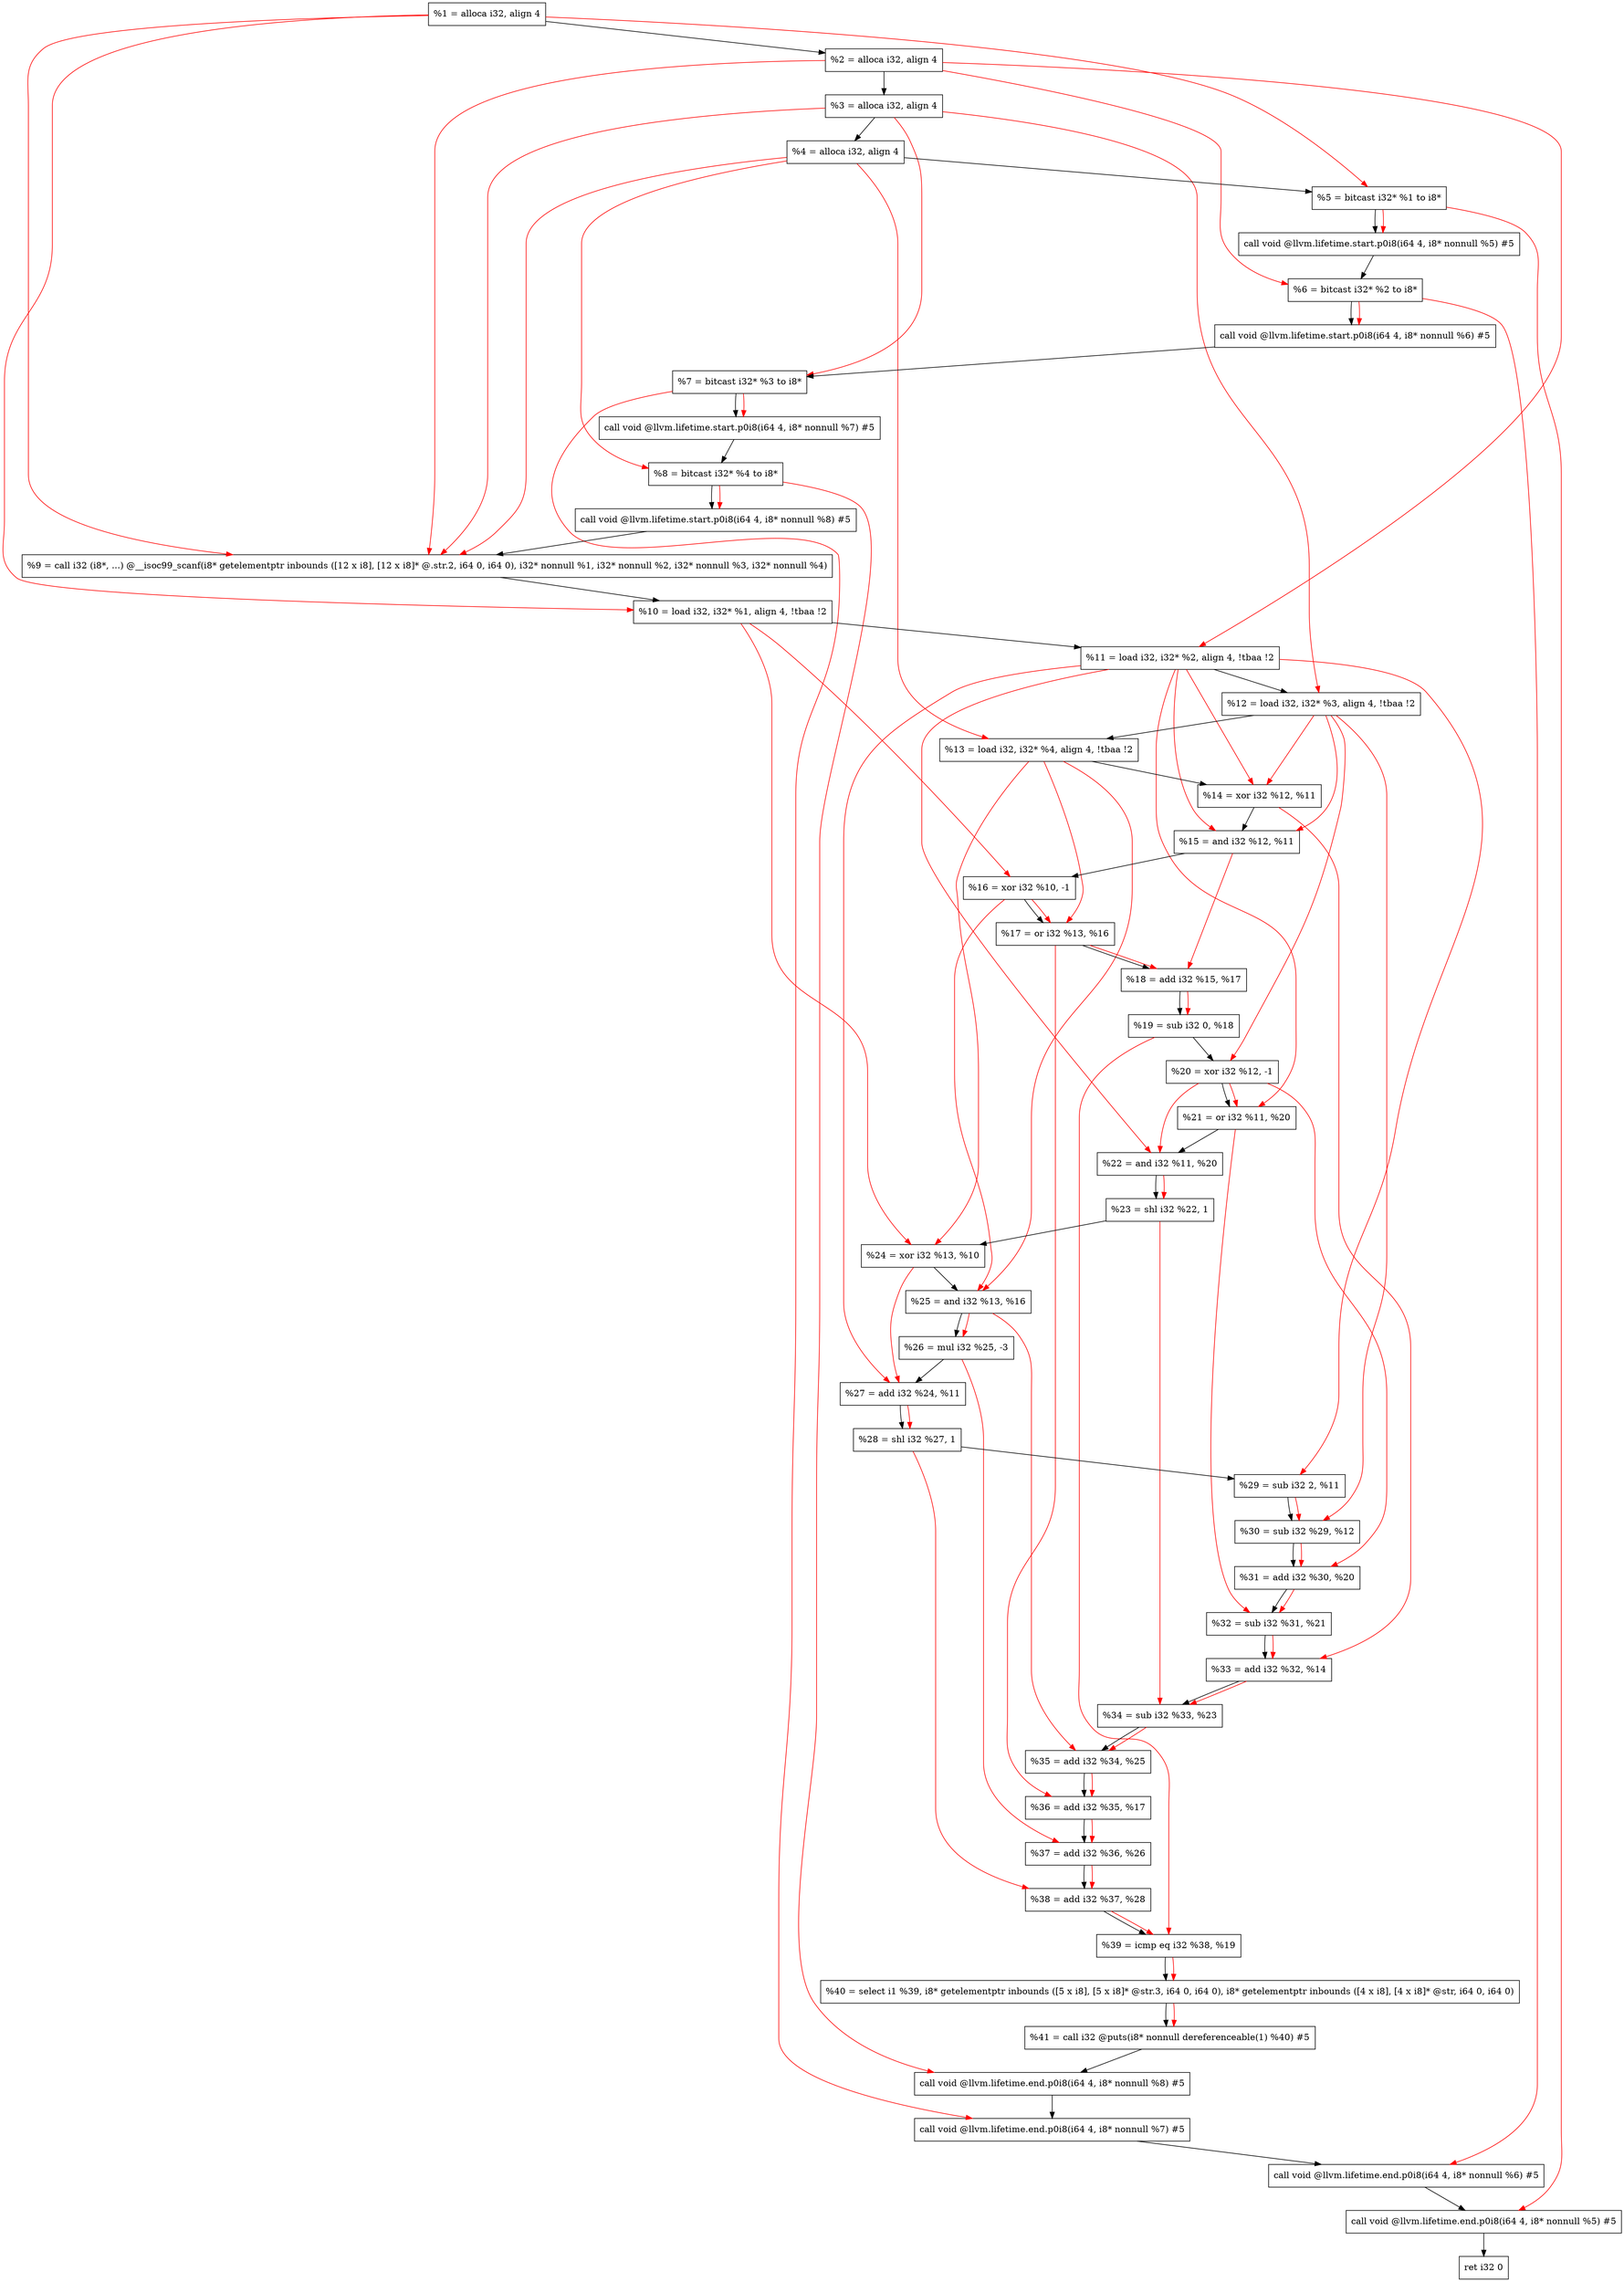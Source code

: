 digraph "DFG for'main' function" {
	Node0x10f62f8[shape=record, label="  %1 = alloca i32, align 4"];
	Node0x10f6378[shape=record, label="  %2 = alloca i32, align 4"];
	Node0x10f6408[shape=record, label="  %3 = alloca i32, align 4"];
	Node0x10f6468[shape=record, label="  %4 = alloca i32, align 4"];
	Node0x10f6518[shape=record, label="  %5 = bitcast i32* %1 to i8*"];
	Node0x10f6948[shape=record, label="  call void @llvm.lifetime.start.p0i8(i64 4, i8* nonnull %5) #5"];
	Node0x10f6a28[shape=record, label="  %6 = bitcast i32* %2 to i8*"];
	Node0x10f6b28[shape=record, label="  call void @llvm.lifetime.start.p0i8(i64 4, i8* nonnull %6) #5"];
	Node0x10f6be8[shape=record, label="  %7 = bitcast i32* %3 to i8*"];
	Node0x10f6c98[shape=record, label="  call void @llvm.lifetime.start.p0i8(i64 4, i8* nonnull %7) #5"];
	Node0x10f6d58[shape=record, label="  %8 = bitcast i32* %4 to i8*"];
	Node0x10f6e08[shape=record, label="  call void @llvm.lifetime.start.p0i8(i64 4, i8* nonnull %8) #5"];
	Node0x10f18a0[shape=record, label="  %9 = call i32 (i8*, ...) @__isoc99_scanf(i8* getelementptr inbounds ([12 x i8], [12 x i8]* @.str.2, i64 0, i64 0), i32* nonnull %1, i32* nonnull %2, i32* nonnull %3, i32* nonnull %4)"];
	Node0x10f7008[shape=record, label="  %10 = load i32, i32* %1, align 4, !tbaa !2"];
	Node0x10f7f78[shape=record, label="  %11 = load i32, i32* %2, align 4, !tbaa !2"];
	Node0x10f85e8[shape=record, label="  %12 = load i32, i32* %3, align 4, !tbaa !2"];
	Node0x10f8648[shape=record, label="  %13 = load i32, i32* %4, align 4, !tbaa !2"];
	Node0x10f86c0[shape=record, label="  %14 = xor i32 %12, %11"];
	Node0x10f8730[shape=record, label="  %15 = and i32 %12, %11"];
	Node0x10f87a0[shape=record, label="  %16 = xor i32 %10, -1"];
	Node0x10f8810[shape=record, label="  %17 = or i32 %13, %16"];
	Node0x10f8880[shape=record, label="  %18 = add i32 %15, %17"];
	Node0x10f88f0[shape=record, label="  %19 = sub i32 0, %18"];
	Node0x10f8960[shape=record, label="  %20 = xor i32 %12, -1"];
	Node0x10f89d0[shape=record, label="  %21 = or i32 %11, %20"];
	Node0x10f8a40[shape=record, label="  %22 = and i32 %11, %20"];
	Node0x10f8ab0[shape=record, label="  %23 = shl i32 %22, 1"];
	Node0x10f8b20[shape=record, label="  %24 = xor i32 %13, %10"];
	Node0x10f8b90[shape=record, label="  %25 = and i32 %13, %16"];
	Node0x10f8c00[shape=record, label="  %26 = mul i32 %25, -3"];
	Node0x10f8c70[shape=record, label="  %27 = add i32 %24, %11"];
	Node0x10f8ce0[shape=record, label="  %28 = shl i32 %27, 1"];
	Node0x10f8d50[shape=record, label="  %29 = sub i32 2, %11"];
	Node0x10f8dc0[shape=record, label="  %30 = sub i32 %29, %12"];
	Node0x10f8e30[shape=record, label="  %31 = add i32 %30, %20"];
	Node0x10f8ea0[shape=record, label="  %32 = sub i32 %31, %21"];
	Node0x10f8f10[shape=record, label="  %33 = add i32 %32, %14"];
	Node0x10f8f80[shape=record, label="  %34 = sub i32 %33, %23"];
	Node0x10f8ff0[shape=record, label="  %35 = add i32 %34, %25"];
	Node0x10f9060[shape=record, label="  %36 = add i32 %35, %17"];
	Node0x10f90d0[shape=record, label="  %37 = add i32 %36, %26"];
	Node0x10f9140[shape=record, label="  %38 = add i32 %37, %28"];
	Node0x10f91b0[shape=record, label="  %39 = icmp eq i32 %38, %19"];
	Node0x10968b8[shape=record, label="  %40 = select i1 %39, i8* getelementptr inbounds ([5 x i8], [5 x i8]* @str.3, i64 0, i64 0), i8* getelementptr inbounds ([4 x i8], [4 x i8]* @str, i64 0, i64 0)"];
	Node0x10f9240[shape=record, label="  %41 = call i32 @puts(i8* nonnull dereferenceable(1) %40) #5"];
	Node0x10f94e8[shape=record, label="  call void @llvm.lifetime.end.p0i8(i64 4, i8* nonnull %8) #5"];
	Node0x10f9648[shape=record, label="  call void @llvm.lifetime.end.p0i8(i64 4, i8* nonnull %7) #5"];
	Node0x10f9758[shape=record, label="  call void @llvm.lifetime.end.p0i8(i64 4, i8* nonnull %6) #5"];
	Node0x10f9868[shape=record, label="  call void @llvm.lifetime.end.p0i8(i64 4, i8* nonnull %5) #5"];
	Node0x10f9928[shape=record, label="  ret i32 0"];
	Node0x10f62f8 -> Node0x10f6378;
	Node0x10f6378 -> Node0x10f6408;
	Node0x10f6408 -> Node0x10f6468;
	Node0x10f6468 -> Node0x10f6518;
	Node0x10f6518 -> Node0x10f6948;
	Node0x10f6948 -> Node0x10f6a28;
	Node0x10f6a28 -> Node0x10f6b28;
	Node0x10f6b28 -> Node0x10f6be8;
	Node0x10f6be8 -> Node0x10f6c98;
	Node0x10f6c98 -> Node0x10f6d58;
	Node0x10f6d58 -> Node0x10f6e08;
	Node0x10f6e08 -> Node0x10f18a0;
	Node0x10f18a0 -> Node0x10f7008;
	Node0x10f7008 -> Node0x10f7f78;
	Node0x10f7f78 -> Node0x10f85e8;
	Node0x10f85e8 -> Node0x10f8648;
	Node0x10f8648 -> Node0x10f86c0;
	Node0x10f86c0 -> Node0x10f8730;
	Node0x10f8730 -> Node0x10f87a0;
	Node0x10f87a0 -> Node0x10f8810;
	Node0x10f8810 -> Node0x10f8880;
	Node0x10f8880 -> Node0x10f88f0;
	Node0x10f88f0 -> Node0x10f8960;
	Node0x10f8960 -> Node0x10f89d0;
	Node0x10f89d0 -> Node0x10f8a40;
	Node0x10f8a40 -> Node0x10f8ab0;
	Node0x10f8ab0 -> Node0x10f8b20;
	Node0x10f8b20 -> Node0x10f8b90;
	Node0x10f8b90 -> Node0x10f8c00;
	Node0x10f8c00 -> Node0x10f8c70;
	Node0x10f8c70 -> Node0x10f8ce0;
	Node0x10f8ce0 -> Node0x10f8d50;
	Node0x10f8d50 -> Node0x10f8dc0;
	Node0x10f8dc0 -> Node0x10f8e30;
	Node0x10f8e30 -> Node0x10f8ea0;
	Node0x10f8ea0 -> Node0x10f8f10;
	Node0x10f8f10 -> Node0x10f8f80;
	Node0x10f8f80 -> Node0x10f8ff0;
	Node0x10f8ff0 -> Node0x10f9060;
	Node0x10f9060 -> Node0x10f90d0;
	Node0x10f90d0 -> Node0x10f9140;
	Node0x10f9140 -> Node0x10f91b0;
	Node0x10f91b0 -> Node0x10968b8;
	Node0x10968b8 -> Node0x10f9240;
	Node0x10f9240 -> Node0x10f94e8;
	Node0x10f94e8 -> Node0x10f9648;
	Node0x10f9648 -> Node0x10f9758;
	Node0x10f9758 -> Node0x10f9868;
	Node0x10f9868 -> Node0x10f9928;
edge [color=red]
	Node0x10f62f8 -> Node0x10f6518;
	Node0x10f6518 -> Node0x10f6948;
	Node0x10f6378 -> Node0x10f6a28;
	Node0x10f6a28 -> Node0x10f6b28;
	Node0x10f6408 -> Node0x10f6be8;
	Node0x10f6be8 -> Node0x10f6c98;
	Node0x10f6468 -> Node0x10f6d58;
	Node0x10f6d58 -> Node0x10f6e08;
	Node0x10f62f8 -> Node0x10f18a0;
	Node0x10f6378 -> Node0x10f18a0;
	Node0x10f6408 -> Node0x10f18a0;
	Node0x10f6468 -> Node0x10f18a0;
	Node0x10f62f8 -> Node0x10f7008;
	Node0x10f6378 -> Node0x10f7f78;
	Node0x10f6408 -> Node0x10f85e8;
	Node0x10f6468 -> Node0x10f8648;
	Node0x10f85e8 -> Node0x10f86c0;
	Node0x10f7f78 -> Node0x10f86c0;
	Node0x10f85e8 -> Node0x10f8730;
	Node0x10f7f78 -> Node0x10f8730;
	Node0x10f7008 -> Node0x10f87a0;
	Node0x10f8648 -> Node0x10f8810;
	Node0x10f87a0 -> Node0x10f8810;
	Node0x10f8730 -> Node0x10f8880;
	Node0x10f8810 -> Node0x10f8880;
	Node0x10f8880 -> Node0x10f88f0;
	Node0x10f85e8 -> Node0x10f8960;
	Node0x10f7f78 -> Node0x10f89d0;
	Node0x10f8960 -> Node0x10f89d0;
	Node0x10f7f78 -> Node0x10f8a40;
	Node0x10f8960 -> Node0x10f8a40;
	Node0x10f8a40 -> Node0x10f8ab0;
	Node0x10f8648 -> Node0x10f8b20;
	Node0x10f7008 -> Node0x10f8b20;
	Node0x10f8648 -> Node0x10f8b90;
	Node0x10f87a0 -> Node0x10f8b90;
	Node0x10f8b90 -> Node0x10f8c00;
	Node0x10f8b20 -> Node0x10f8c70;
	Node0x10f7f78 -> Node0x10f8c70;
	Node0x10f8c70 -> Node0x10f8ce0;
	Node0x10f7f78 -> Node0x10f8d50;
	Node0x10f8d50 -> Node0x10f8dc0;
	Node0x10f85e8 -> Node0x10f8dc0;
	Node0x10f8dc0 -> Node0x10f8e30;
	Node0x10f8960 -> Node0x10f8e30;
	Node0x10f8e30 -> Node0x10f8ea0;
	Node0x10f89d0 -> Node0x10f8ea0;
	Node0x10f8ea0 -> Node0x10f8f10;
	Node0x10f86c0 -> Node0x10f8f10;
	Node0x10f8f10 -> Node0x10f8f80;
	Node0x10f8ab0 -> Node0x10f8f80;
	Node0x10f8f80 -> Node0x10f8ff0;
	Node0x10f8b90 -> Node0x10f8ff0;
	Node0x10f8ff0 -> Node0x10f9060;
	Node0x10f8810 -> Node0x10f9060;
	Node0x10f9060 -> Node0x10f90d0;
	Node0x10f8c00 -> Node0x10f90d0;
	Node0x10f90d0 -> Node0x10f9140;
	Node0x10f8ce0 -> Node0x10f9140;
	Node0x10f9140 -> Node0x10f91b0;
	Node0x10f88f0 -> Node0x10f91b0;
	Node0x10f91b0 -> Node0x10968b8;
	Node0x10968b8 -> Node0x10f9240;
	Node0x10f6d58 -> Node0x10f94e8;
	Node0x10f6be8 -> Node0x10f9648;
	Node0x10f6a28 -> Node0x10f9758;
	Node0x10f6518 -> Node0x10f9868;
}
